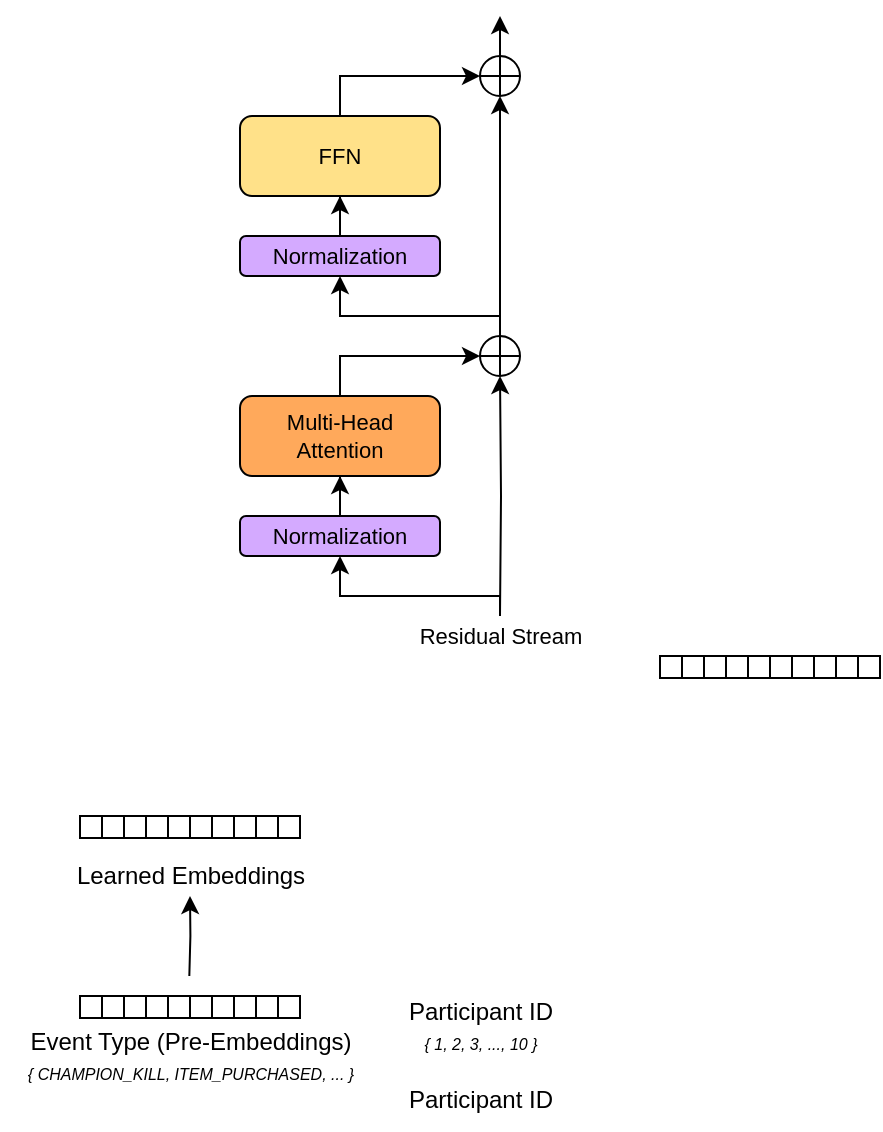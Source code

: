 <mxfile version="28.0.6">
  <diagram name="Page-1" id="5bNC3NUiAO7fr8K-680Z">
    <mxGraphModel dx="576" dy="341" grid="1" gridSize="10" guides="1" tooltips="1" connect="1" arrows="1" fold="1" page="1" pageScale="1" pageWidth="850" pageHeight="1100" math="0" shadow="0">
      <root>
        <mxCell id="0" />
        <mxCell id="1" parent="0" />
        <mxCell id="x3BcfAPWwikc5Mpsq-v--2" value="&lt;span&gt;FFN&lt;/span&gt;" style="rounded=1;whiteSpace=wrap;html=1;fillColor=#FFE189;fontStyle=0;fontSize=11;" parent="1" vertex="1">
          <mxGeometry x="140" y="90" width="100" height="40" as="geometry" />
        </mxCell>
        <mxCell id="x3BcfAPWwikc5Mpsq-v--4" value="" style="edgeStyle=orthogonalEdgeStyle;rounded=0;orthogonalLoop=1;jettySize=auto;html=1;fontStyle=0;fontSize=11;" parent="1" source="x3BcfAPWwikc5Mpsq-v--3" target="x3BcfAPWwikc5Mpsq-v--2" edge="1">
          <mxGeometry relative="1" as="geometry" />
        </mxCell>
        <mxCell id="x3BcfAPWwikc5Mpsq-v--3" value="Normalization" style="rounded=1;whiteSpace=wrap;html=1;fontStyle=0;fillColor=#D4AAFF;fontSize=11;" parent="1" vertex="1">
          <mxGeometry x="140" y="150" width="100" height="20" as="geometry" />
        </mxCell>
        <mxCell id="x3BcfAPWwikc5Mpsq-v--29" style="edgeStyle=orthogonalEdgeStyle;rounded=0;orthogonalLoop=1;jettySize=auto;html=1;" parent="1" source="x3BcfAPWwikc5Mpsq-v--6" edge="1">
          <mxGeometry relative="1" as="geometry">
            <mxPoint x="270" y="40" as="targetPoint" />
          </mxGeometry>
        </mxCell>
        <mxCell id="x3BcfAPWwikc5Mpsq-v--6" value="" style="verticalLabelPosition=bottom;verticalAlign=top;html=1;shape=mxgraph.flowchart.summing_function;fontStyle=0" parent="1" vertex="1">
          <mxGeometry x="260" y="60" width="20" height="20" as="geometry" />
        </mxCell>
        <mxCell id="x3BcfAPWwikc5Mpsq-v--7" style="edgeStyle=orthogonalEdgeStyle;rounded=0;orthogonalLoop=1;jettySize=auto;html=1;fontStyle=0" parent="1" source="x3BcfAPWwikc5Mpsq-v--2" target="x3BcfAPWwikc5Mpsq-v--6" edge="1">
          <mxGeometry relative="1" as="geometry">
            <mxPoint x="260" y="10" as="targetPoint" />
            <Array as="points">
              <mxPoint x="190" y="70" />
            </Array>
          </mxGeometry>
        </mxCell>
        <mxCell id="x3BcfAPWwikc5Mpsq-v--11" style="edgeStyle=orthogonalEdgeStyle;rounded=0;orthogonalLoop=1;jettySize=auto;html=1;fontStyle=0" parent="1" source="x3BcfAPWwikc5Mpsq-v--18" target="x3BcfAPWwikc5Mpsq-v--6" edge="1">
          <mxGeometry relative="1" as="geometry">
            <mxPoint x="290" y="150" as="targetPoint" />
            <mxPoint x="250" y="220" as="sourcePoint" />
          </mxGeometry>
        </mxCell>
        <mxCell id="x3BcfAPWwikc5Mpsq-v--12" style="edgeStyle=orthogonalEdgeStyle;rounded=0;orthogonalLoop=1;jettySize=auto;html=1;fontStyle=0" parent="1" source="x3BcfAPWwikc5Mpsq-v--18" target="x3BcfAPWwikc5Mpsq-v--3" edge="1">
          <mxGeometry relative="1" as="geometry">
            <mxPoint x="250" y="200" as="sourcePoint" />
            <Array as="points">
              <mxPoint x="270" y="190" />
              <mxPoint x="190" y="190" />
            </Array>
          </mxGeometry>
        </mxCell>
        <mxCell id="x3BcfAPWwikc5Mpsq-v--15" value="&lt;span&gt;Multi-Head Attention&lt;/span&gt;" style="rounded=1;whiteSpace=wrap;html=1;fillColor=#FFA95B;fontStyle=0;fontSize=11;" parent="1" vertex="1">
          <mxGeometry x="140" y="230" width="100" height="40" as="geometry" />
        </mxCell>
        <mxCell id="x3BcfAPWwikc5Mpsq-v--16" value="" style="edgeStyle=orthogonalEdgeStyle;rounded=0;orthogonalLoop=1;jettySize=auto;html=1;fontStyle=0;fontSize=11;" parent="1" source="x3BcfAPWwikc5Mpsq-v--17" target="x3BcfAPWwikc5Mpsq-v--15" edge="1">
          <mxGeometry relative="1" as="geometry" />
        </mxCell>
        <mxCell id="x3BcfAPWwikc5Mpsq-v--17" value="Normalization" style="rounded=1;whiteSpace=wrap;html=1;fontStyle=0;fillColor=#D4AAFF;fontSize=11;" parent="1" vertex="1">
          <mxGeometry x="140" y="290" width="100" height="20" as="geometry" />
        </mxCell>
        <mxCell id="x3BcfAPWwikc5Mpsq-v--18" value="" style="verticalLabelPosition=bottom;verticalAlign=top;html=1;shape=mxgraph.flowchart.summing_function;fontStyle=0" parent="1" vertex="1">
          <mxGeometry x="260" y="200" width="20" height="20" as="geometry" />
        </mxCell>
        <mxCell id="x3BcfAPWwikc5Mpsq-v--19" style="edgeStyle=orthogonalEdgeStyle;rounded=0;orthogonalLoop=1;jettySize=auto;html=1;fontStyle=0;fontSize=11;" parent="1" source="x3BcfAPWwikc5Mpsq-v--15" target="x3BcfAPWwikc5Mpsq-v--18" edge="1">
          <mxGeometry relative="1" as="geometry">
            <mxPoint x="260" y="180" as="targetPoint" />
            <Array as="points">
              <mxPoint x="190" y="210" />
            </Array>
          </mxGeometry>
        </mxCell>
        <mxCell id="x3BcfAPWwikc5Mpsq-v--20" style="edgeStyle=orthogonalEdgeStyle;rounded=0;orthogonalLoop=1;jettySize=auto;html=1;fontStyle=0" parent="1" target="x3BcfAPWwikc5Mpsq-v--18" edge="1">
          <mxGeometry relative="1" as="geometry">
            <mxPoint x="290" y="320" as="targetPoint" />
            <mxPoint x="270" y="340" as="sourcePoint" />
          </mxGeometry>
        </mxCell>
        <mxCell id="x3BcfAPWwikc5Mpsq-v--21" style="edgeStyle=orthogonalEdgeStyle;rounded=0;orthogonalLoop=1;jettySize=auto;html=1;fontStyle=0" parent="1" target="x3BcfAPWwikc5Mpsq-v--17" edge="1">
          <mxGeometry relative="1" as="geometry">
            <Array as="points">
              <mxPoint x="270" y="330" />
              <mxPoint x="190" y="330" />
            </Array>
            <mxPoint x="270" y="340" as="sourcePoint" />
          </mxGeometry>
        </mxCell>
        <mxCell id="x3BcfAPWwikc5Mpsq-v--27" value="Residual Stream" style="edgeLabel;html=1;align=center;verticalAlign=middle;resizable=0;points=[];" parent="x3BcfAPWwikc5Mpsq-v--21" vertex="1" connectable="0">
          <mxGeometry x="-0.903" y="-1" relative="1" as="geometry">
            <mxPoint x="-1" y="15" as="offset" />
          </mxGeometry>
        </mxCell>
        <mxCell id="x3BcfAPWwikc5Mpsq-v--25" value="&lt;div&gt;Participant ID&lt;div&gt;&lt;font style=&quot;font-size: 8px;&quot;&gt;&lt;i&gt;{ 1, 2, 3, ..., 10 }&lt;/i&gt;&lt;/font&gt;&lt;/div&gt;&lt;/div&gt;" style="text;html=1;align=center;verticalAlign=middle;resizable=0;points=[];autosize=1;strokeColor=none;fillColor=none;" parent="1" vertex="1">
          <mxGeometry x="210" y="525" width="100" height="40" as="geometry" />
        </mxCell>
        <mxCell id="x3BcfAPWwikc5Mpsq-v--26" value="Participant ID" style="text;html=1;align=center;verticalAlign=middle;resizable=0;points=[];autosize=1;strokeColor=none;fillColor=none;" parent="1" vertex="1">
          <mxGeometry x="210" y="567" width="100" height="30" as="geometry" />
        </mxCell>
        <mxCell id="5AoqV6piqIe6kbQr2cHP-65" value="" style="group" vertex="1" connectable="0" parent="1">
          <mxGeometry x="20" y="530" width="190" height="50" as="geometry" />
        </mxCell>
        <mxCell id="x3BcfAPWwikc5Mpsq-v--24" value="Event Type (Pre-Embeddings)&lt;div&gt;&lt;font style=&quot;font-size: 8px;&quot;&gt;&lt;i style=&quot;&quot;&gt;{ CHAMPION_KILL, ITEM_PURCHASED, ... }&lt;/i&gt;&lt;/font&gt;&lt;/div&gt;" style="text;html=1;align=center;verticalAlign=middle;resizable=0;points=[];autosize=1;strokeColor=none;fillColor=none;" parent="5AoqV6piqIe6kbQr2cHP-65" vertex="1">
          <mxGeometry y="10" width="190" height="40" as="geometry" />
        </mxCell>
        <mxCell id="5AoqV6piqIe6kbQr2cHP-64" value="" style="group" vertex="1" connectable="0" parent="5AoqV6piqIe6kbQr2cHP-65">
          <mxGeometry x="40" width="110" height="20" as="geometry" />
        </mxCell>
        <mxCell id="5AoqV6piqIe6kbQr2cHP-54" value="" style="whiteSpace=wrap;html=1;aspect=fixed;" vertex="1" parent="5AoqV6piqIe6kbQr2cHP-64">
          <mxGeometry width="11" height="11" as="geometry" />
        </mxCell>
        <mxCell id="5AoqV6piqIe6kbQr2cHP-55" value="" style="whiteSpace=wrap;html=1;aspect=fixed;" vertex="1" parent="5AoqV6piqIe6kbQr2cHP-64">
          <mxGeometry x="11" width="11" height="11" as="geometry" />
        </mxCell>
        <mxCell id="5AoqV6piqIe6kbQr2cHP-56" value="" style="whiteSpace=wrap;html=1;aspect=fixed;" vertex="1" parent="5AoqV6piqIe6kbQr2cHP-64">
          <mxGeometry x="22" width="11" height="11" as="geometry" />
        </mxCell>
        <mxCell id="5AoqV6piqIe6kbQr2cHP-57" value="" style="whiteSpace=wrap;html=1;aspect=fixed;" vertex="1" parent="5AoqV6piqIe6kbQr2cHP-64">
          <mxGeometry x="33" width="11" height="11" as="geometry" />
        </mxCell>
        <mxCell id="5AoqV6piqIe6kbQr2cHP-58" value="" style="whiteSpace=wrap;html=1;aspect=fixed;" vertex="1" parent="5AoqV6piqIe6kbQr2cHP-64">
          <mxGeometry x="44" width="11" height="11" as="geometry" />
        </mxCell>
        <mxCell id="5AoqV6piqIe6kbQr2cHP-59" value="" style="whiteSpace=wrap;html=1;aspect=fixed;" vertex="1" parent="5AoqV6piqIe6kbQr2cHP-64">
          <mxGeometry x="55.0" width="11" height="11" as="geometry" />
        </mxCell>
        <mxCell id="5AoqV6piqIe6kbQr2cHP-60" value="" style="whiteSpace=wrap;html=1;aspect=fixed;" vertex="1" parent="5AoqV6piqIe6kbQr2cHP-64">
          <mxGeometry x="66" width="11" height="11" as="geometry" />
        </mxCell>
        <mxCell id="5AoqV6piqIe6kbQr2cHP-61" value="" style="whiteSpace=wrap;html=1;aspect=fixed;" vertex="1" parent="5AoqV6piqIe6kbQr2cHP-64">
          <mxGeometry x="77" width="11" height="11" as="geometry" />
        </mxCell>
        <mxCell id="5AoqV6piqIe6kbQr2cHP-62" value="" style="whiteSpace=wrap;html=1;aspect=fixed;" vertex="1" parent="5AoqV6piqIe6kbQr2cHP-64">
          <mxGeometry x="88" width="11" height="11" as="geometry" />
        </mxCell>
        <mxCell id="5AoqV6piqIe6kbQr2cHP-63" value="" style="whiteSpace=wrap;html=1;aspect=fixed;" vertex="1" parent="5AoqV6piqIe6kbQr2cHP-64">
          <mxGeometry x="99" width="11" height="11" as="geometry" />
        </mxCell>
        <mxCell id="5AoqV6piqIe6kbQr2cHP-66" value="" style="group;align=center;verticalAlign=middle;" vertex="1" connectable="0" parent="1">
          <mxGeometry x="350" y="360" width="110" height="20" as="geometry" />
        </mxCell>
        <mxCell id="5AoqV6piqIe6kbQr2cHP-80" value="" style="group" vertex="1" connectable="0" parent="5AoqV6piqIe6kbQr2cHP-66">
          <mxGeometry width="110" height="11" as="geometry" />
        </mxCell>
        <mxCell id="5AoqV6piqIe6kbQr2cHP-67" value="" style="whiteSpace=wrap;html=1;aspect=fixed;" vertex="1" parent="5AoqV6piqIe6kbQr2cHP-80">
          <mxGeometry width="11" height="11" as="geometry" />
        </mxCell>
        <mxCell id="5AoqV6piqIe6kbQr2cHP-68" value="" style="whiteSpace=wrap;html=1;aspect=fixed;" vertex="1" parent="5AoqV6piqIe6kbQr2cHP-80">
          <mxGeometry x="11" width="11" height="11" as="geometry" />
        </mxCell>
        <mxCell id="5AoqV6piqIe6kbQr2cHP-69" value="" style="whiteSpace=wrap;html=1;aspect=fixed;" vertex="1" parent="5AoqV6piqIe6kbQr2cHP-80">
          <mxGeometry x="22" width="11" height="11" as="geometry" />
        </mxCell>
        <mxCell id="5AoqV6piqIe6kbQr2cHP-70" value="" style="whiteSpace=wrap;html=1;aspect=fixed;" vertex="1" parent="5AoqV6piqIe6kbQr2cHP-80">
          <mxGeometry x="33" width="11" height="11" as="geometry" />
        </mxCell>
        <mxCell id="5AoqV6piqIe6kbQr2cHP-71" value="" style="whiteSpace=wrap;html=1;aspect=fixed;" vertex="1" parent="5AoqV6piqIe6kbQr2cHP-80">
          <mxGeometry x="44" width="11" height="11" as="geometry" />
        </mxCell>
        <mxCell id="5AoqV6piqIe6kbQr2cHP-72" value="" style="whiteSpace=wrap;html=1;aspect=fixed;" vertex="1" parent="5AoqV6piqIe6kbQr2cHP-80">
          <mxGeometry x="55.0" width="11" height="11" as="geometry" />
        </mxCell>
        <mxCell id="5AoqV6piqIe6kbQr2cHP-73" value="" style="whiteSpace=wrap;html=1;aspect=fixed;" vertex="1" parent="5AoqV6piqIe6kbQr2cHP-80">
          <mxGeometry x="66" width="11" height="11" as="geometry" />
        </mxCell>
        <mxCell id="5AoqV6piqIe6kbQr2cHP-74" value="" style="whiteSpace=wrap;html=1;aspect=fixed;" vertex="1" parent="5AoqV6piqIe6kbQr2cHP-80">
          <mxGeometry x="77" width="11" height="11" as="geometry" />
        </mxCell>
        <mxCell id="5AoqV6piqIe6kbQr2cHP-75" value="" style="whiteSpace=wrap;html=1;aspect=fixed;" vertex="1" parent="5AoqV6piqIe6kbQr2cHP-80">
          <mxGeometry x="88" width="11" height="11" as="geometry" />
        </mxCell>
        <mxCell id="5AoqV6piqIe6kbQr2cHP-76" value="" style="whiteSpace=wrap;html=1;aspect=fixed;" vertex="1" parent="5AoqV6piqIe6kbQr2cHP-80">
          <mxGeometry x="99" width="11" height="11" as="geometry" />
        </mxCell>
        <mxCell id="5AoqV6piqIe6kbQr2cHP-77" style="edgeStyle=orthogonalEdgeStyle;rounded=0;orthogonalLoop=1;jettySize=auto;html=1;" edge="1" parent="1">
          <mxGeometry relative="1" as="geometry">
            <mxPoint x="115" y="480" as="targetPoint" />
            <mxPoint x="114.667" y="520" as="sourcePoint" />
          </mxGeometry>
        </mxCell>
        <mxCell id="5AoqV6piqIe6kbQr2cHP-81" value="" style="group" vertex="1" connectable="0" parent="1">
          <mxGeometry x="20" y="440" width="190" height="50" as="geometry" />
        </mxCell>
        <mxCell id="5AoqV6piqIe6kbQr2cHP-82" value="Learned Embeddings" style="text;html=1;align=center;verticalAlign=middle;resizable=0;points=[];autosize=1;strokeColor=none;fillColor=none;" vertex="1" parent="5AoqV6piqIe6kbQr2cHP-81">
          <mxGeometry x="25" y="15" width="140" height="30" as="geometry" />
        </mxCell>
        <mxCell id="5AoqV6piqIe6kbQr2cHP-83" value="" style="group" vertex="1" connectable="0" parent="5AoqV6piqIe6kbQr2cHP-81">
          <mxGeometry x="40" width="110" height="20" as="geometry" />
        </mxCell>
        <mxCell id="5AoqV6piqIe6kbQr2cHP-84" value="" style="whiteSpace=wrap;html=1;aspect=fixed;" vertex="1" parent="5AoqV6piqIe6kbQr2cHP-83">
          <mxGeometry width="11" height="11" as="geometry" />
        </mxCell>
        <mxCell id="5AoqV6piqIe6kbQr2cHP-85" value="" style="whiteSpace=wrap;html=1;aspect=fixed;" vertex="1" parent="5AoqV6piqIe6kbQr2cHP-83">
          <mxGeometry x="11" width="11" height="11" as="geometry" />
        </mxCell>
        <mxCell id="5AoqV6piqIe6kbQr2cHP-86" value="" style="whiteSpace=wrap;html=1;aspect=fixed;" vertex="1" parent="5AoqV6piqIe6kbQr2cHP-83">
          <mxGeometry x="22" width="11" height="11" as="geometry" />
        </mxCell>
        <mxCell id="5AoqV6piqIe6kbQr2cHP-87" value="" style="whiteSpace=wrap;html=1;aspect=fixed;" vertex="1" parent="5AoqV6piqIe6kbQr2cHP-83">
          <mxGeometry x="33" width="11" height="11" as="geometry" />
        </mxCell>
        <mxCell id="5AoqV6piqIe6kbQr2cHP-88" value="" style="whiteSpace=wrap;html=1;aspect=fixed;" vertex="1" parent="5AoqV6piqIe6kbQr2cHP-83">
          <mxGeometry x="44" width="11" height="11" as="geometry" />
        </mxCell>
        <mxCell id="5AoqV6piqIe6kbQr2cHP-89" value="" style="whiteSpace=wrap;html=1;aspect=fixed;" vertex="1" parent="5AoqV6piqIe6kbQr2cHP-83">
          <mxGeometry x="55.0" width="11" height="11" as="geometry" />
        </mxCell>
        <mxCell id="5AoqV6piqIe6kbQr2cHP-90" value="" style="whiteSpace=wrap;html=1;aspect=fixed;" vertex="1" parent="5AoqV6piqIe6kbQr2cHP-83">
          <mxGeometry x="66" width="11" height="11" as="geometry" />
        </mxCell>
        <mxCell id="5AoqV6piqIe6kbQr2cHP-91" value="" style="whiteSpace=wrap;html=1;aspect=fixed;" vertex="1" parent="5AoqV6piqIe6kbQr2cHP-83">
          <mxGeometry x="77" width="11" height="11" as="geometry" />
        </mxCell>
        <mxCell id="5AoqV6piqIe6kbQr2cHP-92" value="" style="whiteSpace=wrap;html=1;aspect=fixed;" vertex="1" parent="5AoqV6piqIe6kbQr2cHP-83">
          <mxGeometry x="88" width="11" height="11" as="geometry" />
        </mxCell>
        <mxCell id="5AoqV6piqIe6kbQr2cHP-93" value="" style="whiteSpace=wrap;html=1;aspect=fixed;" vertex="1" parent="5AoqV6piqIe6kbQr2cHP-83">
          <mxGeometry x="99" width="11" height="11" as="geometry" />
        </mxCell>
      </root>
    </mxGraphModel>
  </diagram>
</mxfile>
